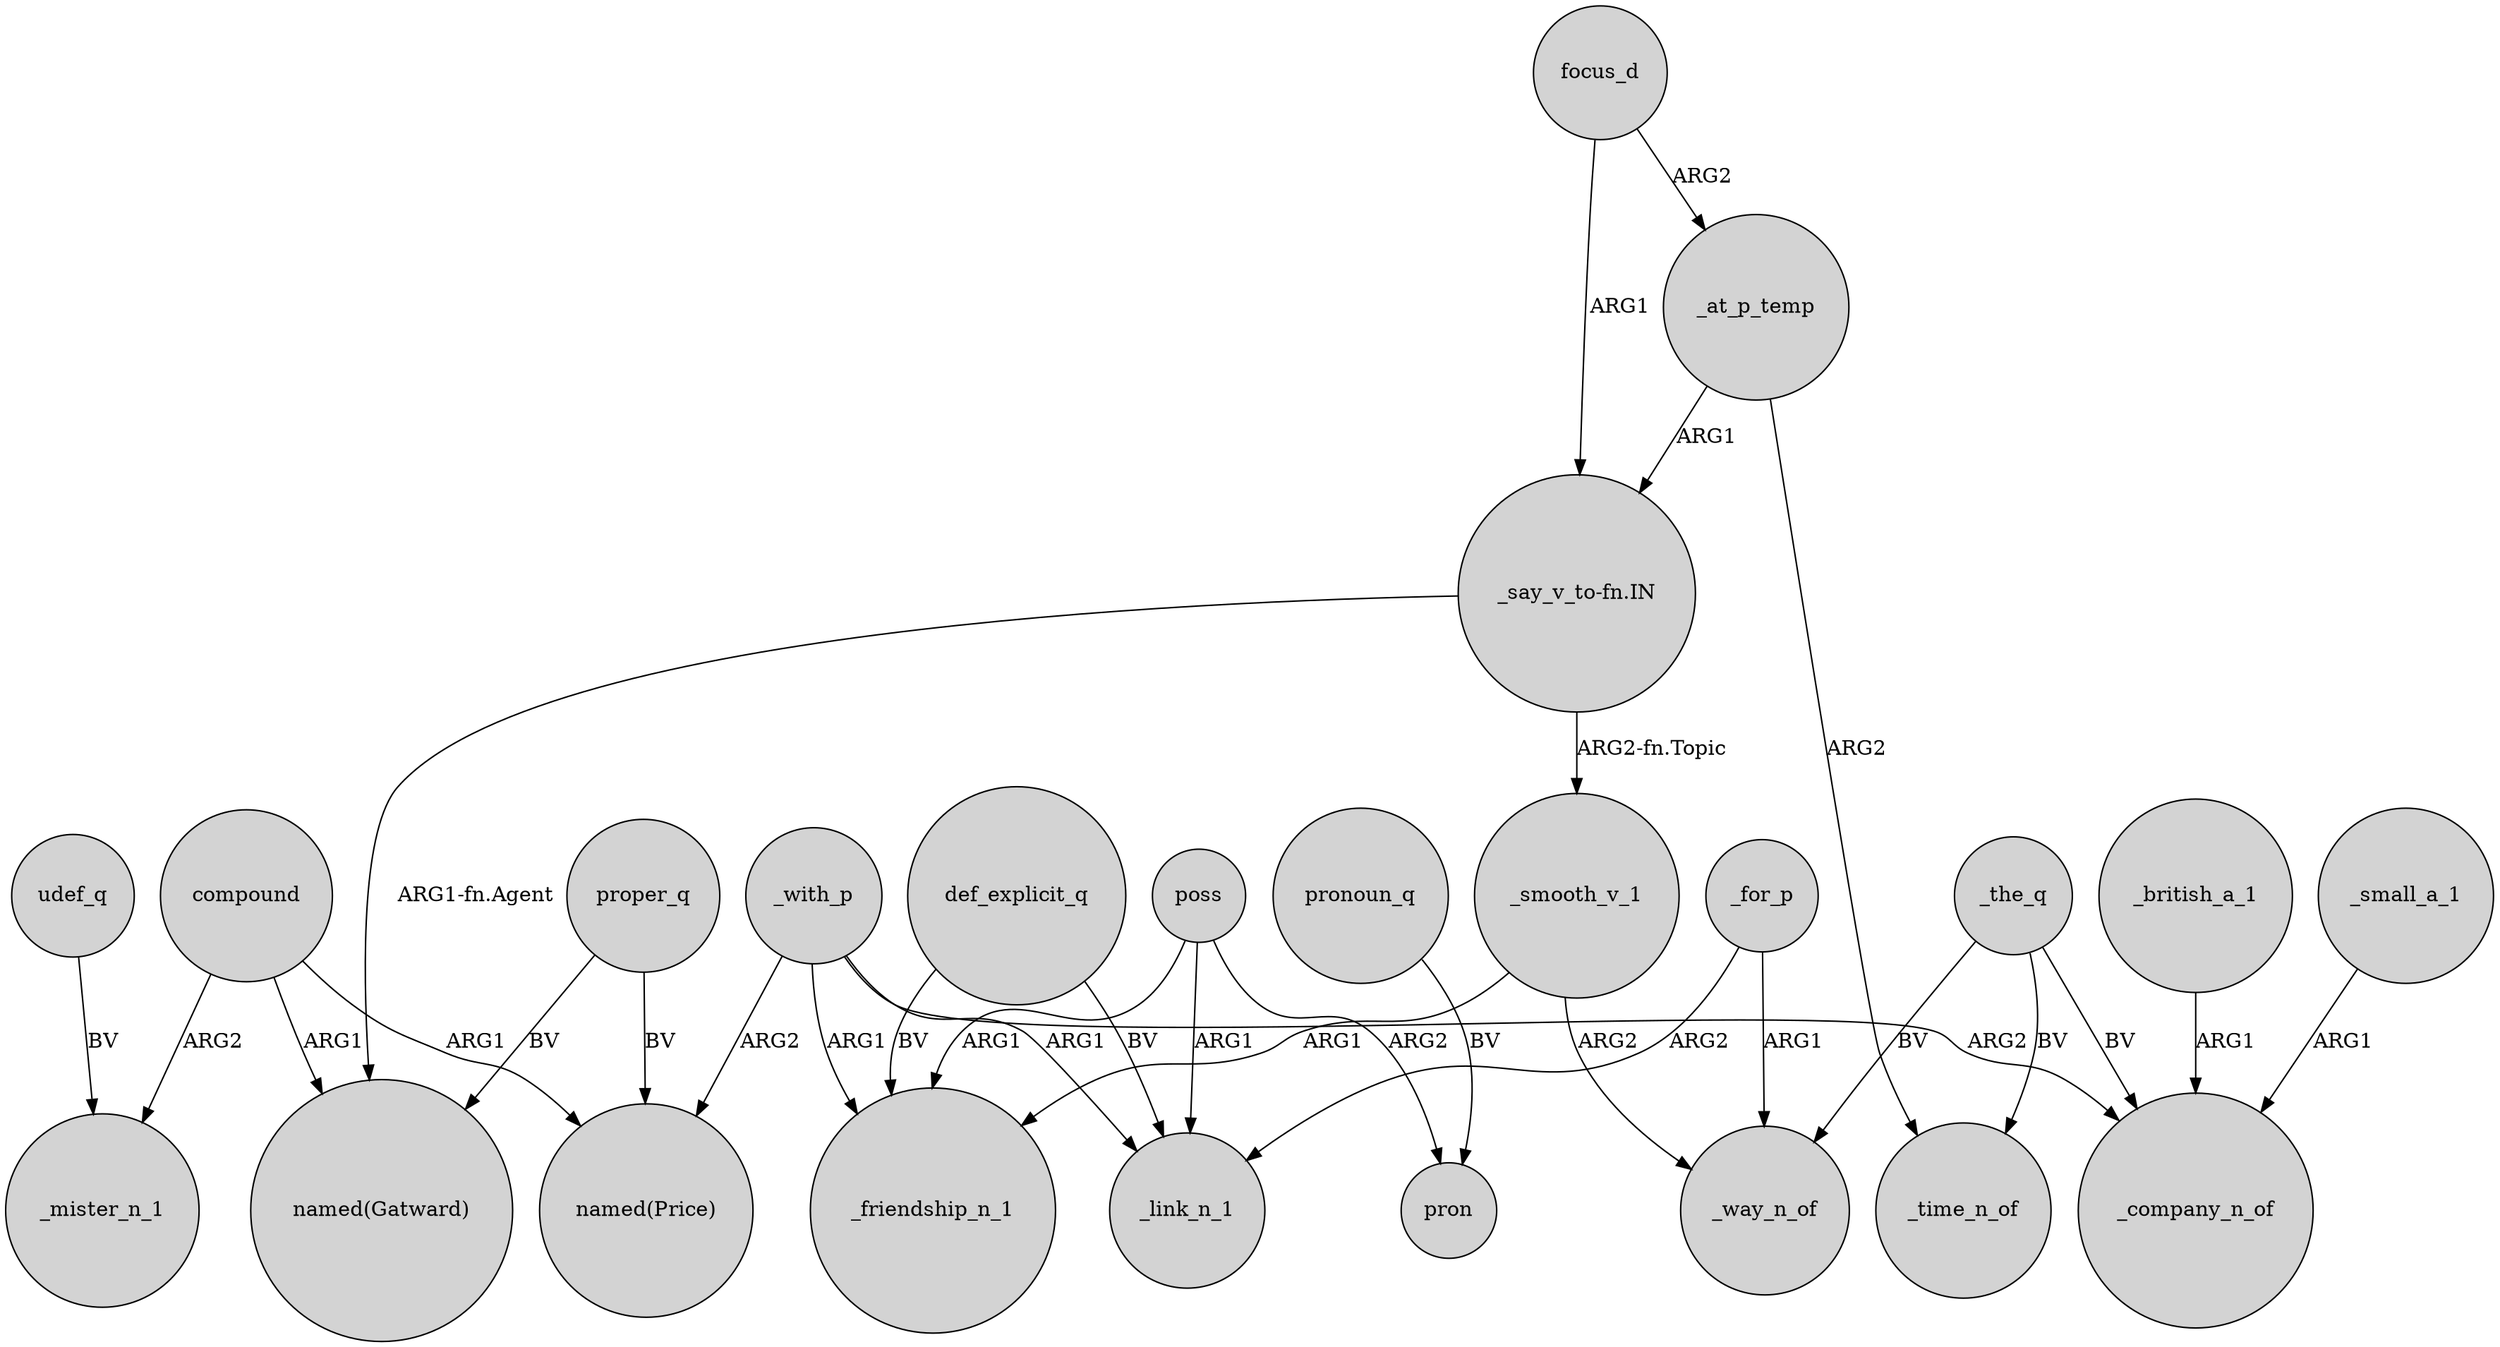 digraph {
	node [shape=circle style=filled]
	focus_d -> _at_p_temp [label=ARG2]
	_at_p_temp -> "_say_v_to-fn.IN" [label=ARG1]
	poss -> pron [label=ARG2]
	_with_p -> _friendship_n_1 [label=ARG1]
	compound -> _mister_n_1 [label=ARG2]
	_the_q -> _way_n_of [label=BV]
	udef_q -> _mister_n_1 [label=BV]
	_at_p_temp -> _time_n_of [label=ARG2]
	def_explicit_q -> _link_n_1 [label=BV]
	"_say_v_to-fn.IN" -> "named(Gatward)" [label="ARG1-fn.Agent"]
	compound -> "named(Gatward)" [label=ARG1]
	proper_q -> "named(Price)" [label=BV]
	poss -> _link_n_1 [label=ARG1]
	_the_q -> _company_n_of [label=BV]
	pronoun_q -> pron [label=BV]
	_the_q -> _time_n_of [label=BV]
	"_say_v_to-fn.IN" -> _smooth_v_1 [label="ARG2-fn.Topic"]
	proper_q -> "named(Gatward)" [label=BV]
	_for_p -> _way_n_of [label=ARG1]
	_with_p -> _company_n_of [label=ARG2]
	def_explicit_q -> _friendship_n_1 [label=BV]
	_with_p -> _link_n_1 [label=ARG1]
	poss -> _friendship_n_1 [label=ARG1]
	_smooth_v_1 -> _friendship_n_1 [label=ARG1]
	_with_p -> "named(Price)" [label=ARG2]
	_small_a_1 -> _company_n_of [label=ARG1]
	_for_p -> _link_n_1 [label=ARG2]
	_british_a_1 -> _company_n_of [label=ARG1]
	focus_d -> "_say_v_to-fn.IN" [label=ARG1]
	_smooth_v_1 -> _way_n_of [label=ARG2]
	compound -> "named(Price)" [label=ARG1]
}
